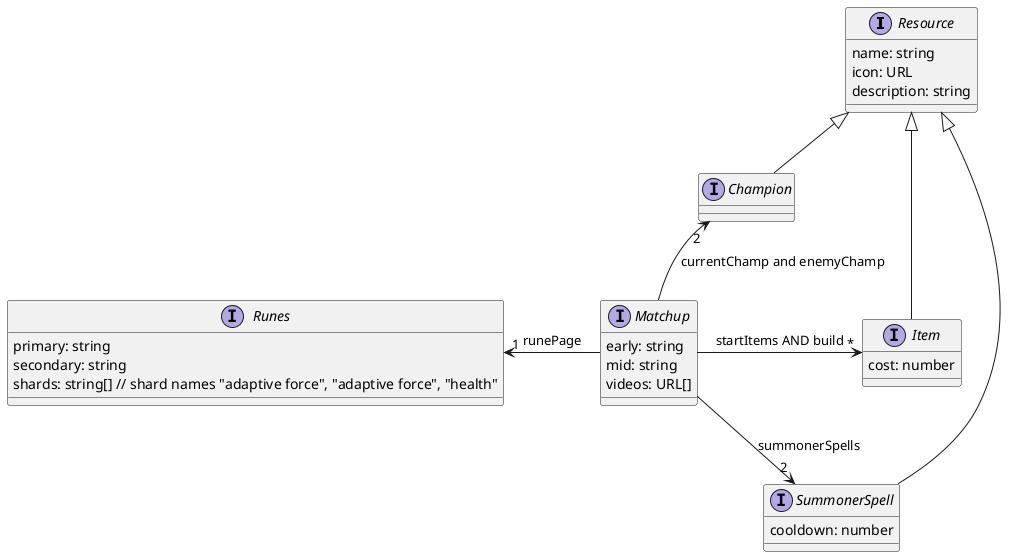 @startuml LL Abdul website

interface Resource {
    name: string
    icon: URL
    description: string
}

interface Champion extends Resource {}

interface Matchup {
    early: string
    mid: string
    videos: URL[]
}

Matchup -up-> "2" Champion: currentChamp and enemyChamp
Matchup -> "*" Item: startItems AND build
Matchup -down-> "2" SummonerSpell: summonerSpells
Matchup -left-> "1" Runes: runePage

interface Runes {
    primary: string
    secondary: string
    shards: string[] // shard names "adaptive force", "adaptive force", "health"
}

interface SummonerSpell extends Resource {
    cooldown: number
} 

interface Item extends Resource {
    cost: number
}